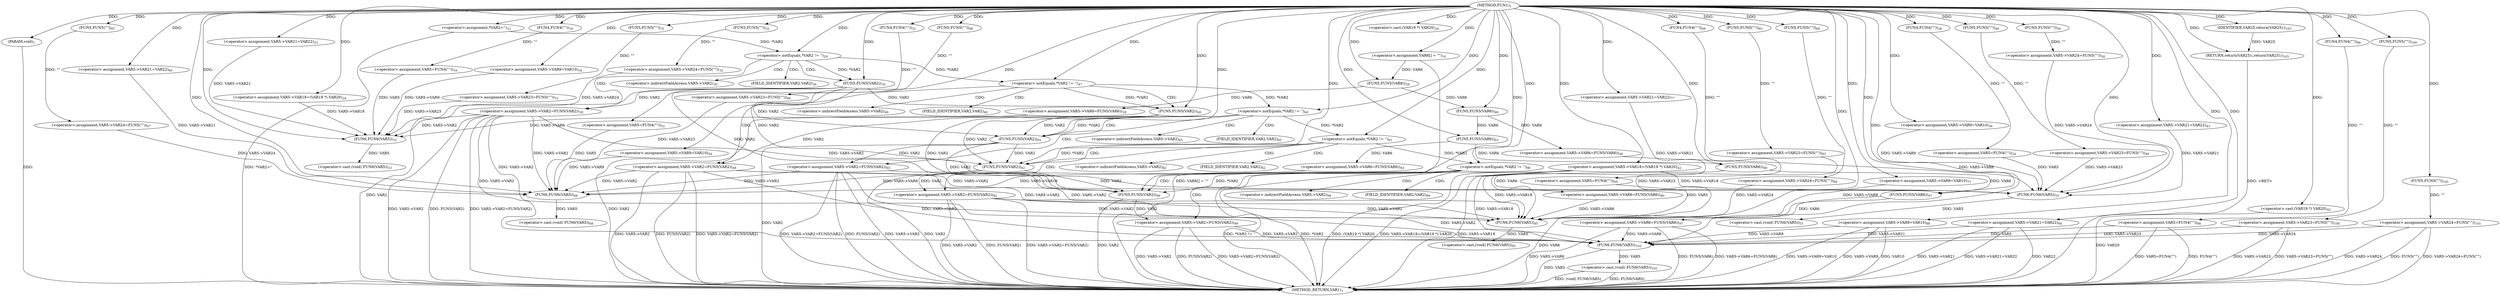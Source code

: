digraph "FUN1" {  
"9" [label = <(METHOD,FUN1)<SUB>1</SUB>> ]
"278" [label = <(METHOD_RETURN,VAR1)<SUB>1</SUB>> ]
"10" [label = <(PARAM,void)<SUB>1</SUB>> ]
"15" [label = <(&lt;operator&gt;.assignment,VAR6[] = &quot;&quot;)<SUB>10</SUB>> ]
"18" [label = <(&lt;operator&gt;.assignment,*VAR2='')<SUB>12</SUB>> ]
"22" [label = <(&lt;operator&gt;.assignment,VAR5=FUN4(&quot;&quot;))<SUB>16</SUB>> ]
"26" [label = <(&lt;operator&gt;.assignment,VAR5-&gt;VAR9=VAR10)<SUB>18</SUB>> ]
"31" [label = <(&lt;operator&gt;.assignment,VAR5-&gt;VAR18=(VAR19 *) VAR20)<SUB>24</SUB>> ]
"38" [label = <(&lt;operator&gt;.assignment,VAR5-&gt;VAR21=VAR22)<SUB>25</SUB>> ]
"43" [label = <(&lt;operator&gt;.assignment,VAR5-&gt;VAR6=FUN5(VAR6))<SUB>28</SUB>> ]
"61" [label = <(&lt;operator&gt;.assignment,VAR5-&gt;VAR23=FUN5(&quot;&quot;))<SUB>31</SUB>> ]
"67" [label = <(&lt;operator&gt;.assignment,VAR5-&gt;VAR24=FUN5(&quot;&quot;))<SUB>32</SUB>> ]
"73" [label = <(&lt;operator&gt;.cast,(void) FUN6(VAR5))<SUB>33</SUB>> ]
"77" [label = <(&lt;operator&gt;.assignment,VAR5=FUN4(&quot;&quot;))<SUB>34</SUB>> ]
"81" [label = <(&lt;operator&gt;.assignment,VAR5-&gt;VAR9=VAR10)<SUB>36</SUB>> ]
"86" [label = <(&lt;operator&gt;.assignment,VAR5-&gt;VAR18=(VAR19 *) VAR20)<SUB>42</SUB>> ]
"93" [label = <(&lt;operator&gt;.assignment,VAR5-&gt;VAR21=VAR22)<SUB>43</SUB>> ]
"98" [label = <(&lt;operator&gt;.assignment,VAR5-&gt;VAR6=FUN5(VAR6))<SUB>46</SUB>> ]
"116" [label = <(&lt;operator&gt;.assignment,VAR5-&gt;VAR23=FUN5(&quot;&quot;))<SUB>49</SUB>> ]
"122" [label = <(&lt;operator&gt;.assignment,VAR5-&gt;VAR24=FUN5(&quot;&quot;))<SUB>50</SUB>> ]
"128" [label = <(&lt;operator&gt;.cast,(void) FUN6(VAR5))<SUB>51</SUB>> ]
"132" [label = <(&lt;operator&gt;.assignment,VAR5=FUN4(&quot;&quot;))<SUB>52</SUB>> ]
"136" [label = <(&lt;operator&gt;.assignment,VAR5-&gt;VAR9=VAR10)<SUB>54</SUB>> ]
"141" [label = <(&lt;operator&gt;.assignment,VAR5-&gt;VAR21=VAR22)<SUB>60</SUB>> ]
"146" [label = <(&lt;operator&gt;.assignment,VAR5-&gt;VAR6=FUN5(VAR6))<SUB>63</SUB>> ]
"164" [label = <(&lt;operator&gt;.assignment,VAR5-&gt;VAR23=FUN5(&quot;&quot;))<SUB>66</SUB>> ]
"170" [label = <(&lt;operator&gt;.assignment,VAR5-&gt;VAR24=FUN5(&quot;&quot;))<SUB>67</SUB>> ]
"176" [label = <(&lt;operator&gt;.cast,(void) FUN6(VAR5))<SUB>68</SUB>> ]
"180" [label = <(&lt;operator&gt;.assignment,VAR5=FUN4(&quot;&quot;))<SUB>69</SUB>> ]
"184" [label = <(&lt;operator&gt;.assignment,VAR5-&gt;VAR9=VAR10)<SUB>71</SUB>> ]
"189" [label = <(&lt;operator&gt;.assignment,VAR5-&gt;VAR21=VAR22)<SUB>77</SUB>> ]
"194" [label = <(&lt;operator&gt;.assignment,VAR5-&gt;VAR6=FUN5(VAR6))<SUB>80</SUB>> ]
"212" [label = <(&lt;operator&gt;.assignment,VAR5-&gt;VAR23=FUN5(&quot;&quot;))<SUB>83</SUB>> ]
"218" [label = <(&lt;operator&gt;.assignment,VAR5-&gt;VAR24=FUN5(&quot;&quot;))<SUB>84</SUB>> ]
"224" [label = <(&lt;operator&gt;.cast,(void) FUN6(VAR5))<SUB>85</SUB>> ]
"228" [label = <(&lt;operator&gt;.assignment,VAR5=FUN4(&quot;&quot;))<SUB>86</SUB>> ]
"232" [label = <(&lt;operator&gt;.assignment,VAR5-&gt;VAR9=VAR10)<SUB>88</SUB>> ]
"237" [label = <(&lt;operator&gt;.assignment,VAR5-&gt;VAR21=VAR22)<SUB>94</SUB>> ]
"242" [label = <(&lt;operator&gt;.assignment,VAR5-&gt;VAR6=FUN5(VAR6))<SUB>97</SUB>> ]
"260" [label = <(&lt;operator&gt;.assignment,VAR5-&gt;VAR23=FUN5(&quot;&quot;))<SUB>100</SUB>> ]
"266" [label = <(&lt;operator&gt;.assignment,VAR5-&gt;VAR24=FUN5(&quot;&quot;))<SUB>101</SUB>> ]
"272" [label = <(&lt;operator&gt;.cast,(void) FUN6(VAR5))<SUB>102</SUB>> ]
"276" [label = <(RETURN,return(VAR25);,return(VAR25);)<SUB>103</SUB>> ]
"50" [label = <(&lt;operator&gt;.notEquals,*VAR2 != '')<SUB>29</SUB>> ]
"105" [label = <(&lt;operator&gt;.notEquals,*VAR2 != '')<SUB>47</SUB>> ]
"153" [label = <(&lt;operator&gt;.notEquals,*VAR2 != '')<SUB>64</SUB>> ]
"201" [label = <(&lt;operator&gt;.notEquals,*VAR2 != '')<SUB>81</SUB>> ]
"249" [label = <(&lt;operator&gt;.notEquals,*VAR2 != '')<SUB>98</SUB>> ]
"277" [label = <(IDENTIFIER,VAR25,return(VAR25);)<SUB>103</SUB>> ]
"24" [label = <(FUN4,FUN4(&quot;&quot;))<SUB>16</SUB>> ]
"35" [label = <(&lt;operator&gt;.cast,(VAR19 *) VAR20)<SUB>24</SUB>> ]
"47" [label = <(FUN5,FUN5(VAR6))<SUB>28</SUB>> ]
"55" [label = <(&lt;operator&gt;.assignment,VAR5-&gt;VAR2=FUN5(VAR2))<SUB>30</SUB>> ]
"65" [label = <(FUN5,FUN5(&quot;&quot;))<SUB>31</SUB>> ]
"71" [label = <(FUN5,FUN5(&quot;&quot;))<SUB>32</SUB>> ]
"75" [label = <(FUN6,FUN6(VAR5))<SUB>33</SUB>> ]
"79" [label = <(FUN4,FUN4(&quot;&quot;))<SUB>34</SUB>> ]
"90" [label = <(&lt;operator&gt;.cast,(VAR19 *) VAR20)<SUB>42</SUB>> ]
"102" [label = <(FUN5,FUN5(VAR6))<SUB>46</SUB>> ]
"110" [label = <(&lt;operator&gt;.assignment,VAR5-&gt;VAR2=FUN5(VAR2))<SUB>48</SUB>> ]
"120" [label = <(FUN5,FUN5(&quot;&quot;))<SUB>49</SUB>> ]
"126" [label = <(FUN5,FUN5(&quot;&quot;))<SUB>50</SUB>> ]
"130" [label = <(FUN6,FUN6(VAR5))<SUB>51</SUB>> ]
"134" [label = <(FUN4,FUN4(&quot;&quot;))<SUB>52</SUB>> ]
"150" [label = <(FUN5,FUN5(VAR6))<SUB>63</SUB>> ]
"158" [label = <(&lt;operator&gt;.assignment,VAR5-&gt;VAR2=FUN5(VAR2))<SUB>65</SUB>> ]
"168" [label = <(FUN5,FUN5(&quot;&quot;))<SUB>66</SUB>> ]
"174" [label = <(FUN5,FUN5(&quot;&quot;))<SUB>67</SUB>> ]
"178" [label = <(FUN6,FUN6(VAR5))<SUB>68</SUB>> ]
"182" [label = <(FUN4,FUN4(&quot;&quot;))<SUB>69</SUB>> ]
"198" [label = <(FUN5,FUN5(VAR6))<SUB>80</SUB>> ]
"206" [label = <(&lt;operator&gt;.assignment,VAR5-&gt;VAR2=FUN5(VAR2))<SUB>82</SUB>> ]
"216" [label = <(FUN5,FUN5(&quot;&quot;))<SUB>83</SUB>> ]
"222" [label = <(FUN5,FUN5(&quot;&quot;))<SUB>84</SUB>> ]
"226" [label = <(FUN6,FUN6(VAR5))<SUB>85</SUB>> ]
"230" [label = <(FUN4,FUN4(&quot;&quot;))<SUB>86</SUB>> ]
"246" [label = <(FUN5,FUN5(VAR6))<SUB>97</SUB>> ]
"254" [label = <(&lt;operator&gt;.assignment,VAR5-&gt;VAR2=FUN5(VAR2))<SUB>99</SUB>> ]
"264" [label = <(FUN5,FUN5(&quot;&quot;))<SUB>100</SUB>> ]
"270" [label = <(FUN5,FUN5(&quot;&quot;))<SUB>101</SUB>> ]
"274" [label = <(FUN6,FUN6(VAR5))<SUB>102</SUB>> ]
"59" [label = <(FUN5,FUN5(VAR2))<SUB>30</SUB>> ]
"114" [label = <(FUN5,FUN5(VAR2))<SUB>48</SUB>> ]
"162" [label = <(FUN5,FUN5(VAR2))<SUB>65</SUB>> ]
"210" [label = <(FUN5,FUN5(VAR2))<SUB>82</SUB>> ]
"258" [label = <(FUN5,FUN5(VAR2))<SUB>99</SUB>> ]
"56" [label = <(&lt;operator&gt;.indirectFieldAccess,VAR5-&gt;VAR2)<SUB>30</SUB>> ]
"111" [label = <(&lt;operator&gt;.indirectFieldAccess,VAR5-&gt;VAR2)<SUB>48</SUB>> ]
"159" [label = <(&lt;operator&gt;.indirectFieldAccess,VAR5-&gt;VAR2)<SUB>65</SUB>> ]
"207" [label = <(&lt;operator&gt;.indirectFieldAccess,VAR5-&gt;VAR2)<SUB>82</SUB>> ]
"255" [label = <(&lt;operator&gt;.indirectFieldAccess,VAR5-&gt;VAR2)<SUB>99</SUB>> ]
"58" [label = <(FIELD_IDENTIFIER,VAR2,VAR2)<SUB>30</SUB>> ]
"113" [label = <(FIELD_IDENTIFIER,VAR2,VAR2)<SUB>48</SUB>> ]
"161" [label = <(FIELD_IDENTIFIER,VAR2,VAR2)<SUB>65</SUB>> ]
"209" [label = <(FIELD_IDENTIFIER,VAR2,VAR2)<SUB>82</SUB>> ]
"257" [label = <(FIELD_IDENTIFIER,VAR2,VAR2)<SUB>99</SUB>> ]
  "276" -> "278"  [ label = "DDG: &lt;RET&gt;"] 
  "10" -> "278"  [ label = "DDG: "] 
  "15" -> "278"  [ label = "DDG: VAR6[] = &quot;&quot;"] 
  "18" -> "278"  [ label = "DDG: *VAR2=''"] 
  "55" -> "278"  [ label = "DDG: VAR5-&gt;VAR2"] 
  "59" -> "278"  [ label = "DDG: VAR2"] 
  "55" -> "278"  [ label = "DDG: FUN5(VAR2)"] 
  "55" -> "278"  [ label = "DDG: VAR5-&gt;VAR2=FUN5(VAR2)"] 
  "86" -> "278"  [ label = "DDG: VAR5-&gt;VAR18"] 
  "90" -> "278"  [ label = "DDG: VAR20"] 
  "86" -> "278"  [ label = "DDG: (VAR19 *) VAR20"] 
  "86" -> "278"  [ label = "DDG: VAR5-&gt;VAR18=(VAR19 *) VAR20"] 
  "110" -> "278"  [ label = "DDG: VAR5-&gt;VAR2"] 
  "114" -> "278"  [ label = "DDG: VAR2"] 
  "110" -> "278"  [ label = "DDG: FUN5(VAR2)"] 
  "110" -> "278"  [ label = "DDG: VAR5-&gt;VAR2=FUN5(VAR2)"] 
  "158" -> "278"  [ label = "DDG: VAR5-&gt;VAR2"] 
  "162" -> "278"  [ label = "DDG: VAR2"] 
  "158" -> "278"  [ label = "DDG: FUN5(VAR2)"] 
  "158" -> "278"  [ label = "DDG: VAR5-&gt;VAR2=FUN5(VAR2)"] 
  "206" -> "278"  [ label = "DDG: VAR5-&gt;VAR2"] 
  "210" -> "278"  [ label = "DDG: VAR2"] 
  "206" -> "278"  [ label = "DDG: FUN5(VAR2)"] 
  "206" -> "278"  [ label = "DDG: VAR5-&gt;VAR2=FUN5(VAR2)"] 
  "228" -> "278"  [ label = "DDG: FUN4(&quot;&quot;)"] 
  "228" -> "278"  [ label = "DDG: VAR5=FUN4(&quot;&quot;)"] 
  "232" -> "278"  [ label = "DDG: VAR5-&gt;VAR9"] 
  "232" -> "278"  [ label = "DDG: VAR10"] 
  "232" -> "278"  [ label = "DDG: VAR5-&gt;VAR9=VAR10"] 
  "237" -> "278"  [ label = "DDG: VAR5-&gt;VAR21"] 
  "237" -> "278"  [ label = "DDG: VAR22"] 
  "237" -> "278"  [ label = "DDG: VAR5-&gt;VAR21=VAR22"] 
  "242" -> "278"  [ label = "DDG: VAR5-&gt;VAR6"] 
  "246" -> "278"  [ label = "DDG: VAR6"] 
  "242" -> "278"  [ label = "DDG: FUN5(VAR6)"] 
  "242" -> "278"  [ label = "DDG: VAR5-&gt;VAR6=FUN5(VAR6)"] 
  "249" -> "278"  [ label = "DDG: *VAR2"] 
  "249" -> "278"  [ label = "DDG: *VAR2 != ''"] 
  "254" -> "278"  [ label = "DDG: VAR5-&gt;VAR2"] 
  "258" -> "278"  [ label = "DDG: VAR2"] 
  "254" -> "278"  [ label = "DDG: FUN5(VAR2)"] 
  "254" -> "278"  [ label = "DDG: VAR5-&gt;VAR2=FUN5(VAR2)"] 
  "260" -> "278"  [ label = "DDG: VAR5-&gt;VAR23"] 
  "260" -> "278"  [ label = "DDG: VAR5-&gt;VAR23=FUN5(&quot;&quot;)"] 
  "266" -> "278"  [ label = "DDG: VAR5-&gt;VAR24"] 
  "266" -> "278"  [ label = "DDG: FUN5(&quot;&quot;)"] 
  "266" -> "278"  [ label = "DDG: VAR5-&gt;VAR24=FUN5(&quot;&quot;)"] 
  "274" -> "278"  [ label = "DDG: VAR5"] 
  "272" -> "278"  [ label = "DDG: FUN6(VAR5)"] 
  "272" -> "278"  [ label = "DDG: (void) FUN6(VAR5)"] 
  "9" -> "10"  [ label = "DDG: "] 
  "9" -> "15"  [ label = "DDG: "] 
  "9" -> "18"  [ label = "DDG: "] 
  "24" -> "22"  [ label = "DDG: &quot;&quot;"] 
  "9" -> "26"  [ label = "DDG: "] 
  "9" -> "31"  [ label = "DDG: "] 
  "9" -> "38"  [ label = "DDG: "] 
  "47" -> "43"  [ label = "DDG: VAR6"] 
  "65" -> "61"  [ label = "DDG: &quot;&quot;"] 
  "71" -> "67"  [ label = "DDG: &quot;&quot;"] 
  "75" -> "73"  [ label = "DDG: VAR5"] 
  "79" -> "77"  [ label = "DDG: &quot;&quot;"] 
  "9" -> "81"  [ label = "DDG: "] 
  "9" -> "86"  [ label = "DDG: "] 
  "9" -> "93"  [ label = "DDG: "] 
  "102" -> "98"  [ label = "DDG: VAR6"] 
  "120" -> "116"  [ label = "DDG: &quot;&quot;"] 
  "126" -> "122"  [ label = "DDG: &quot;&quot;"] 
  "130" -> "128"  [ label = "DDG: VAR5"] 
  "134" -> "132"  [ label = "DDG: &quot;&quot;"] 
  "9" -> "136"  [ label = "DDG: "] 
  "9" -> "141"  [ label = "DDG: "] 
  "150" -> "146"  [ label = "DDG: VAR6"] 
  "168" -> "164"  [ label = "DDG: &quot;&quot;"] 
  "174" -> "170"  [ label = "DDG: &quot;&quot;"] 
  "178" -> "176"  [ label = "DDG: VAR5"] 
  "182" -> "180"  [ label = "DDG: &quot;&quot;"] 
  "9" -> "184"  [ label = "DDG: "] 
  "9" -> "189"  [ label = "DDG: "] 
  "198" -> "194"  [ label = "DDG: VAR6"] 
  "216" -> "212"  [ label = "DDG: &quot;&quot;"] 
  "222" -> "218"  [ label = "DDG: &quot;&quot;"] 
  "226" -> "224"  [ label = "DDG: VAR5"] 
  "230" -> "228"  [ label = "DDG: &quot;&quot;"] 
  "9" -> "232"  [ label = "DDG: "] 
  "9" -> "237"  [ label = "DDG: "] 
  "246" -> "242"  [ label = "DDG: VAR6"] 
  "264" -> "260"  [ label = "DDG: &quot;&quot;"] 
  "270" -> "266"  [ label = "DDG: &quot;&quot;"] 
  "274" -> "272"  [ label = "DDG: VAR5"] 
  "277" -> "276"  [ label = "DDG: VAR25"] 
  "9" -> "276"  [ label = "DDG: "] 
  "9" -> "277"  [ label = "DDG: "] 
  "9" -> "24"  [ label = "DDG: "] 
  "9" -> "35"  [ label = "DDG: "] 
  "15" -> "47"  [ label = "DDG: VAR6"] 
  "9" -> "47"  [ label = "DDG: "] 
  "18" -> "50"  [ label = "DDG: *VAR2"] 
  "9" -> "50"  [ label = "DDG: "] 
  "59" -> "55"  [ label = "DDG: VAR2"] 
  "9" -> "65"  [ label = "DDG: "] 
  "9" -> "71"  [ label = "DDG: "] 
  "22" -> "75"  [ label = "DDG: VAR5"] 
  "26" -> "75"  [ label = "DDG: VAR5-&gt;VAR9"] 
  "31" -> "75"  [ label = "DDG: VAR5-&gt;VAR18"] 
  "38" -> "75"  [ label = "DDG: VAR5-&gt;VAR21"] 
  "43" -> "75"  [ label = "DDG: VAR5-&gt;VAR6"] 
  "55" -> "75"  [ label = "DDG: VAR5-&gt;VAR2"] 
  "61" -> "75"  [ label = "DDG: VAR5-&gt;VAR23"] 
  "67" -> "75"  [ label = "DDG: VAR5-&gt;VAR24"] 
  "9" -> "75"  [ label = "DDG: "] 
  "9" -> "79"  [ label = "DDG: "] 
  "9" -> "90"  [ label = "DDG: "] 
  "47" -> "102"  [ label = "DDG: VAR6"] 
  "9" -> "102"  [ label = "DDG: "] 
  "50" -> "105"  [ label = "DDG: *VAR2"] 
  "9" -> "105"  [ label = "DDG: "] 
  "114" -> "110"  [ label = "DDG: VAR2"] 
  "9" -> "120"  [ label = "DDG: "] 
  "9" -> "126"  [ label = "DDG: "] 
  "55" -> "130"  [ label = "DDG: VAR5-&gt;VAR2"] 
  "77" -> "130"  [ label = "DDG: VAR5"] 
  "81" -> "130"  [ label = "DDG: VAR5-&gt;VAR9"] 
  "86" -> "130"  [ label = "DDG: VAR5-&gt;VAR18"] 
  "93" -> "130"  [ label = "DDG: VAR5-&gt;VAR21"] 
  "98" -> "130"  [ label = "DDG: VAR5-&gt;VAR6"] 
  "110" -> "130"  [ label = "DDG: VAR5-&gt;VAR2"] 
  "116" -> "130"  [ label = "DDG: VAR5-&gt;VAR23"] 
  "122" -> "130"  [ label = "DDG: VAR5-&gt;VAR24"] 
  "9" -> "130"  [ label = "DDG: "] 
  "9" -> "134"  [ label = "DDG: "] 
  "102" -> "150"  [ label = "DDG: VAR6"] 
  "9" -> "150"  [ label = "DDG: "] 
  "105" -> "153"  [ label = "DDG: *VAR2"] 
  "9" -> "153"  [ label = "DDG: "] 
  "162" -> "158"  [ label = "DDG: VAR2"] 
  "9" -> "168"  [ label = "DDG: "] 
  "9" -> "174"  [ label = "DDG: "] 
  "55" -> "178"  [ label = "DDG: VAR5-&gt;VAR2"] 
  "86" -> "178"  [ label = "DDG: VAR5-&gt;VAR18"] 
  "110" -> "178"  [ label = "DDG: VAR5-&gt;VAR2"] 
  "132" -> "178"  [ label = "DDG: VAR5"] 
  "136" -> "178"  [ label = "DDG: VAR5-&gt;VAR9"] 
  "141" -> "178"  [ label = "DDG: VAR5-&gt;VAR21"] 
  "146" -> "178"  [ label = "DDG: VAR5-&gt;VAR6"] 
  "158" -> "178"  [ label = "DDG: VAR5-&gt;VAR2"] 
  "164" -> "178"  [ label = "DDG: VAR5-&gt;VAR23"] 
  "170" -> "178"  [ label = "DDG: VAR5-&gt;VAR24"] 
  "9" -> "178"  [ label = "DDG: "] 
  "9" -> "182"  [ label = "DDG: "] 
  "150" -> "198"  [ label = "DDG: VAR6"] 
  "9" -> "198"  [ label = "DDG: "] 
  "153" -> "201"  [ label = "DDG: *VAR2"] 
  "9" -> "201"  [ label = "DDG: "] 
  "210" -> "206"  [ label = "DDG: VAR2"] 
  "9" -> "216"  [ label = "DDG: "] 
  "9" -> "222"  [ label = "DDG: "] 
  "55" -> "226"  [ label = "DDG: VAR5-&gt;VAR2"] 
  "86" -> "226"  [ label = "DDG: VAR5-&gt;VAR18"] 
  "110" -> "226"  [ label = "DDG: VAR5-&gt;VAR2"] 
  "158" -> "226"  [ label = "DDG: VAR5-&gt;VAR2"] 
  "180" -> "226"  [ label = "DDG: VAR5"] 
  "184" -> "226"  [ label = "DDG: VAR5-&gt;VAR9"] 
  "189" -> "226"  [ label = "DDG: VAR5-&gt;VAR21"] 
  "194" -> "226"  [ label = "DDG: VAR5-&gt;VAR6"] 
  "206" -> "226"  [ label = "DDG: VAR5-&gt;VAR2"] 
  "212" -> "226"  [ label = "DDG: VAR5-&gt;VAR23"] 
  "218" -> "226"  [ label = "DDG: VAR5-&gt;VAR24"] 
  "9" -> "226"  [ label = "DDG: "] 
  "9" -> "230"  [ label = "DDG: "] 
  "198" -> "246"  [ label = "DDG: VAR6"] 
  "9" -> "246"  [ label = "DDG: "] 
  "201" -> "249"  [ label = "DDG: *VAR2"] 
  "9" -> "249"  [ label = "DDG: "] 
  "258" -> "254"  [ label = "DDG: VAR2"] 
  "9" -> "264"  [ label = "DDG: "] 
  "9" -> "270"  [ label = "DDG: "] 
  "55" -> "274"  [ label = "DDG: VAR5-&gt;VAR2"] 
  "86" -> "274"  [ label = "DDG: VAR5-&gt;VAR18"] 
  "110" -> "274"  [ label = "DDG: VAR5-&gt;VAR2"] 
  "158" -> "274"  [ label = "DDG: VAR5-&gt;VAR2"] 
  "206" -> "274"  [ label = "DDG: VAR5-&gt;VAR2"] 
  "228" -> "274"  [ label = "DDG: VAR5"] 
  "232" -> "274"  [ label = "DDG: VAR5-&gt;VAR9"] 
  "237" -> "274"  [ label = "DDG: VAR5-&gt;VAR21"] 
  "242" -> "274"  [ label = "DDG: VAR5-&gt;VAR6"] 
  "254" -> "274"  [ label = "DDG: VAR5-&gt;VAR2"] 
  "260" -> "274"  [ label = "DDG: VAR5-&gt;VAR23"] 
  "266" -> "274"  [ label = "DDG: VAR5-&gt;VAR24"] 
  "9" -> "274"  [ label = "DDG: "] 
  "50" -> "59"  [ label = "DDG: *VAR2"] 
  "9" -> "59"  [ label = "DDG: "] 
  "59" -> "114"  [ label = "DDG: VAR2"] 
  "105" -> "114"  [ label = "DDG: *VAR2"] 
  "9" -> "114"  [ label = "DDG: "] 
  "59" -> "162"  [ label = "DDG: VAR2"] 
  "114" -> "162"  [ label = "DDG: VAR2"] 
  "153" -> "162"  [ label = "DDG: *VAR2"] 
  "9" -> "162"  [ label = "DDG: "] 
  "59" -> "210"  [ label = "DDG: VAR2"] 
  "114" -> "210"  [ label = "DDG: VAR2"] 
  "162" -> "210"  [ label = "DDG: VAR2"] 
  "201" -> "210"  [ label = "DDG: *VAR2"] 
  "9" -> "210"  [ label = "DDG: "] 
  "59" -> "258"  [ label = "DDG: VAR2"] 
  "114" -> "258"  [ label = "DDG: VAR2"] 
  "162" -> "258"  [ label = "DDG: VAR2"] 
  "210" -> "258"  [ label = "DDG: VAR2"] 
  "249" -> "258"  [ label = "DDG: *VAR2"] 
  "9" -> "258"  [ label = "DDG: "] 
  "50" -> "58"  [ label = "CDG: "] 
  "50" -> "56"  [ label = "CDG: "] 
  "50" -> "59"  [ label = "CDG: "] 
  "50" -> "55"  [ label = "CDG: "] 
  "105" -> "113"  [ label = "CDG: "] 
  "105" -> "114"  [ label = "CDG: "] 
  "105" -> "110"  [ label = "CDG: "] 
  "105" -> "111"  [ label = "CDG: "] 
  "153" -> "161"  [ label = "CDG: "] 
  "153" -> "162"  [ label = "CDG: "] 
  "153" -> "159"  [ label = "CDG: "] 
  "153" -> "158"  [ label = "CDG: "] 
  "201" -> "209"  [ label = "CDG: "] 
  "201" -> "210"  [ label = "CDG: "] 
  "201" -> "206"  [ label = "CDG: "] 
  "201" -> "207"  [ label = "CDG: "] 
  "249" -> "258"  [ label = "CDG: "] 
  "249" -> "257"  [ label = "CDG: "] 
  "249" -> "255"  [ label = "CDG: "] 
  "249" -> "254"  [ label = "CDG: "] 
}
